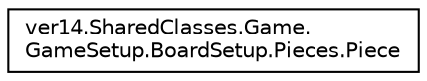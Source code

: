 digraph "Graphical Class Hierarchy"
{
 // LATEX_PDF_SIZE
  edge [fontname="Helvetica",fontsize="10",labelfontname="Helvetica",labelfontsize="10"];
  node [fontname="Helvetica",fontsize="10",shape=record];
  rankdir="LR";
  Node0 [label="ver14.SharedClasses.Game.\lGameSetup.BoardSetup.Pieces.Piece",height=0.2,width=0.4,color="black", fillcolor="white", style="filled",URL="$enumver14_1_1_shared_classes_1_1_game_1_1_game_setup_1_1_board_setup_1_1_pieces_1_1_piece.html",tooltip=" "];
}
